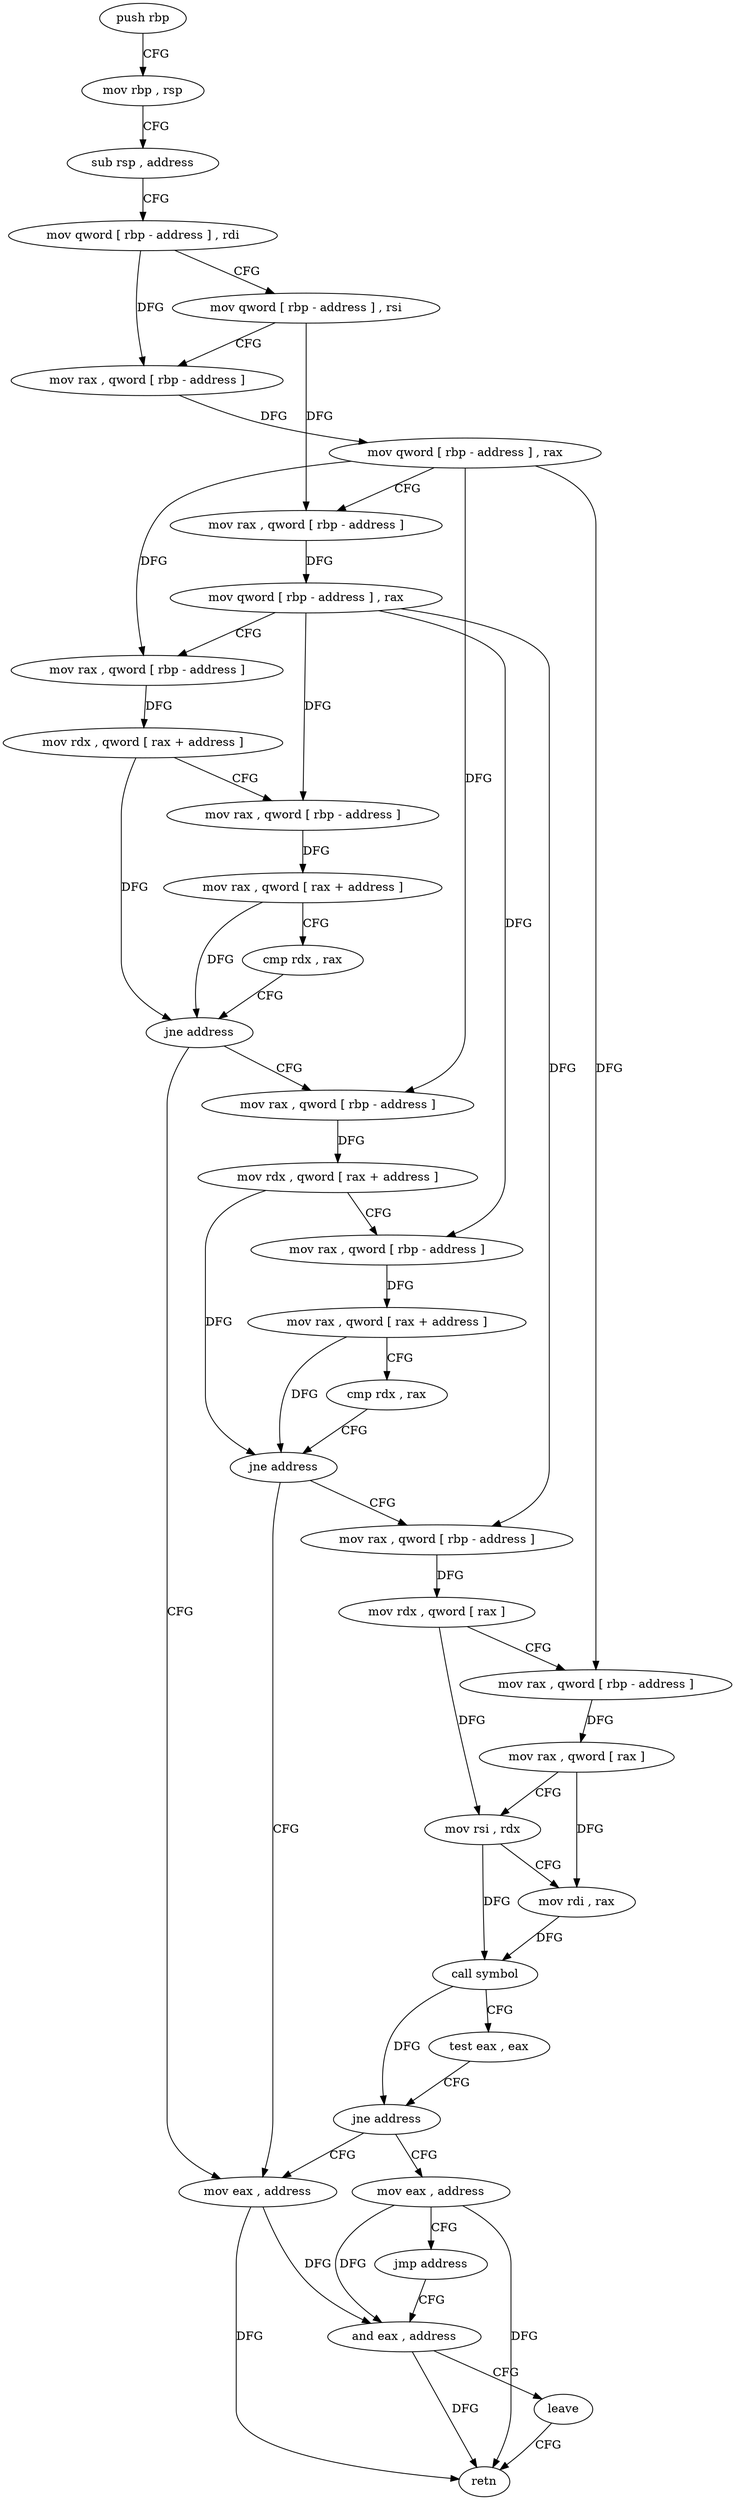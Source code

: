 digraph "func" {
"229031" [label = "push rbp" ]
"229032" [label = "mov rbp , rsp" ]
"229035" [label = "sub rsp , address" ]
"229039" [label = "mov qword [ rbp - address ] , rdi" ]
"229043" [label = "mov qword [ rbp - address ] , rsi" ]
"229047" [label = "mov rax , qword [ rbp - address ]" ]
"229051" [label = "mov qword [ rbp - address ] , rax" ]
"229055" [label = "mov rax , qword [ rbp - address ]" ]
"229059" [label = "mov qword [ rbp - address ] , rax" ]
"229063" [label = "mov rax , qword [ rbp - address ]" ]
"229067" [label = "mov rdx , qword [ rax + address ]" ]
"229071" [label = "mov rax , qword [ rbp - address ]" ]
"229075" [label = "mov rax , qword [ rax + address ]" ]
"229079" [label = "cmp rdx , rax" ]
"229082" [label = "jne address" ]
"229141" [label = "mov eax , address" ]
"229084" [label = "mov rax , qword [ rbp - address ]" ]
"229146" [label = "and eax , address" ]
"229088" [label = "mov rdx , qword [ rax + address ]" ]
"229092" [label = "mov rax , qword [ rbp - address ]" ]
"229096" [label = "mov rax , qword [ rax + address ]" ]
"229100" [label = "cmp rdx , rax" ]
"229103" [label = "jne address" ]
"229105" [label = "mov rax , qword [ rbp - address ]" ]
"229109" [label = "mov rdx , qword [ rax ]" ]
"229112" [label = "mov rax , qword [ rbp - address ]" ]
"229116" [label = "mov rax , qword [ rax ]" ]
"229119" [label = "mov rsi , rdx" ]
"229122" [label = "mov rdi , rax" ]
"229125" [label = "call symbol" ]
"229130" [label = "test eax , eax" ]
"229132" [label = "jne address" ]
"229134" [label = "mov eax , address" ]
"229139" [label = "jmp address" ]
"229149" [label = "leave" ]
"229150" [label = "retn" ]
"229031" -> "229032" [ label = "CFG" ]
"229032" -> "229035" [ label = "CFG" ]
"229035" -> "229039" [ label = "CFG" ]
"229039" -> "229043" [ label = "CFG" ]
"229039" -> "229047" [ label = "DFG" ]
"229043" -> "229047" [ label = "CFG" ]
"229043" -> "229055" [ label = "DFG" ]
"229047" -> "229051" [ label = "DFG" ]
"229051" -> "229055" [ label = "CFG" ]
"229051" -> "229063" [ label = "DFG" ]
"229051" -> "229084" [ label = "DFG" ]
"229051" -> "229112" [ label = "DFG" ]
"229055" -> "229059" [ label = "DFG" ]
"229059" -> "229063" [ label = "CFG" ]
"229059" -> "229071" [ label = "DFG" ]
"229059" -> "229092" [ label = "DFG" ]
"229059" -> "229105" [ label = "DFG" ]
"229063" -> "229067" [ label = "DFG" ]
"229067" -> "229071" [ label = "CFG" ]
"229067" -> "229082" [ label = "DFG" ]
"229071" -> "229075" [ label = "DFG" ]
"229075" -> "229079" [ label = "CFG" ]
"229075" -> "229082" [ label = "DFG" ]
"229079" -> "229082" [ label = "CFG" ]
"229082" -> "229141" [ label = "CFG" ]
"229082" -> "229084" [ label = "CFG" ]
"229141" -> "229146" [ label = "DFG" ]
"229141" -> "229150" [ label = "DFG" ]
"229084" -> "229088" [ label = "DFG" ]
"229146" -> "229149" [ label = "CFG" ]
"229146" -> "229150" [ label = "DFG" ]
"229088" -> "229092" [ label = "CFG" ]
"229088" -> "229103" [ label = "DFG" ]
"229092" -> "229096" [ label = "DFG" ]
"229096" -> "229100" [ label = "CFG" ]
"229096" -> "229103" [ label = "DFG" ]
"229100" -> "229103" [ label = "CFG" ]
"229103" -> "229141" [ label = "CFG" ]
"229103" -> "229105" [ label = "CFG" ]
"229105" -> "229109" [ label = "DFG" ]
"229109" -> "229112" [ label = "CFG" ]
"229109" -> "229119" [ label = "DFG" ]
"229112" -> "229116" [ label = "DFG" ]
"229116" -> "229119" [ label = "CFG" ]
"229116" -> "229122" [ label = "DFG" ]
"229119" -> "229122" [ label = "CFG" ]
"229119" -> "229125" [ label = "DFG" ]
"229122" -> "229125" [ label = "DFG" ]
"229125" -> "229130" [ label = "CFG" ]
"229125" -> "229132" [ label = "DFG" ]
"229130" -> "229132" [ label = "CFG" ]
"229132" -> "229141" [ label = "CFG" ]
"229132" -> "229134" [ label = "CFG" ]
"229134" -> "229139" [ label = "CFG" ]
"229134" -> "229146" [ label = "DFG" ]
"229134" -> "229150" [ label = "DFG" ]
"229139" -> "229146" [ label = "CFG" ]
"229149" -> "229150" [ label = "CFG" ]
}
